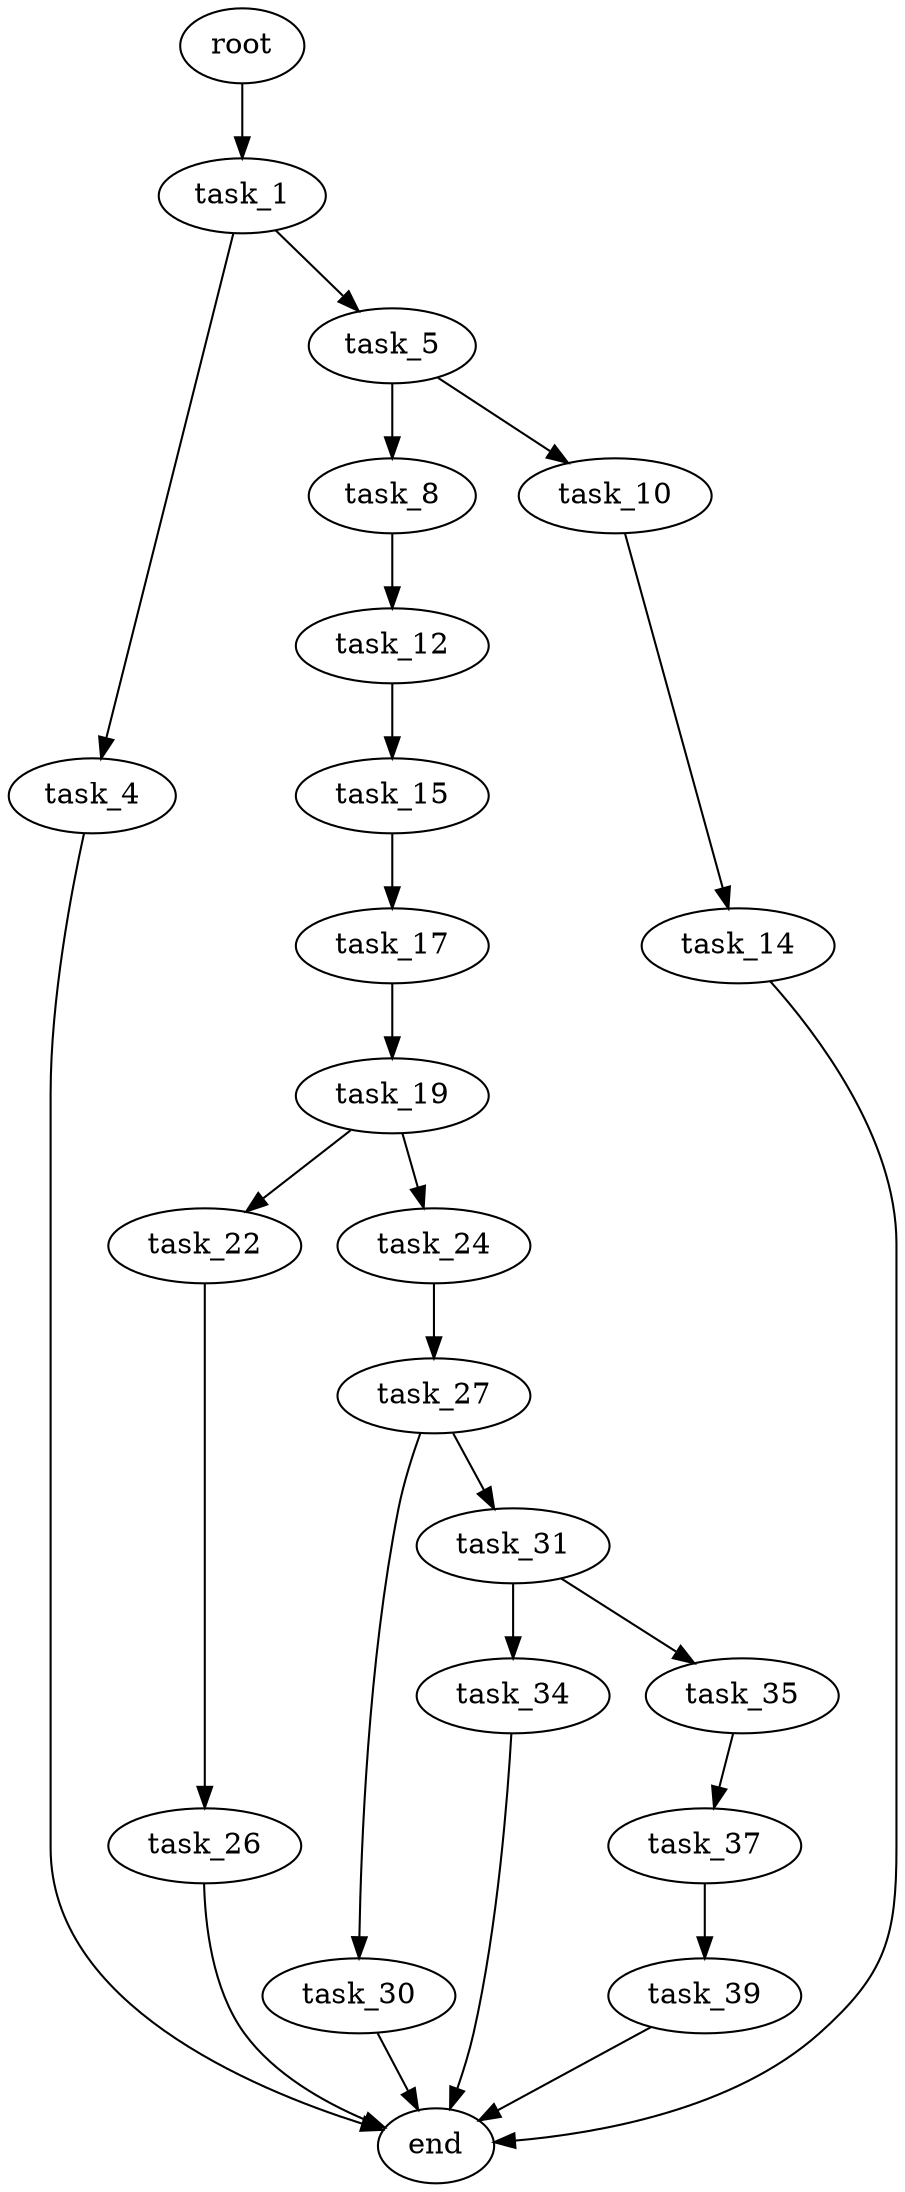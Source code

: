 digraph G {
  root [size="0.000000"];
  task_1 [size="1300528962332.000000"];
  task_4 [size="33191424368.000000"];
  task_5 [size="616808031201.000000"];
  task_8 [size="68719476736.000000"];
  task_10 [size="231928233984.000000"];
  task_12 [size="31957808084.000000"];
  task_14 [size="8589934592.000000"];
  task_15 [size="516853726.000000"];
  task_17 [size="8589934592.000000"];
  task_19 [size="68719476736.000000"];
  task_22 [size="127097070606.000000"];
  task_24 [size="12482600801.000000"];
  task_26 [size="368293445632.000000"];
  task_27 [size="18406215940.000000"];
  task_30 [size="18406048177.000000"];
  task_31 [size="444319239264.000000"];
  task_34 [size="1440246101.000000"];
  task_35 [size="3852780833.000000"];
  task_37 [size="182946487968.000000"];
  task_39 [size="30540183574.000000"];
  end [size="0.000000"];

  root -> task_1 [size="1.000000"];
  task_1 -> task_4 [size="838860800.000000"];
  task_1 -> task_5 [size="838860800.000000"];
  task_4 -> end [size="1.000000"];
  task_5 -> task_8 [size="838860800.000000"];
  task_5 -> task_10 [size="838860800.000000"];
  task_8 -> task_12 [size="134217728.000000"];
  task_10 -> task_14 [size="301989888.000000"];
  task_12 -> task_15 [size="838860800.000000"];
  task_14 -> end [size="1.000000"];
  task_15 -> task_17 [size="33554432.000000"];
  task_17 -> task_19 [size="33554432.000000"];
  task_19 -> task_22 [size="134217728.000000"];
  task_19 -> task_24 [size="134217728.000000"];
  task_22 -> task_26 [size="301989888.000000"];
  task_24 -> task_27 [size="411041792.000000"];
  task_26 -> end [size="1.000000"];
  task_27 -> task_30 [size="679477248.000000"];
  task_27 -> task_31 [size="679477248.000000"];
  task_30 -> end [size="1.000000"];
  task_31 -> task_34 [size="301989888.000000"];
  task_31 -> task_35 [size="301989888.000000"];
  task_34 -> end [size="1.000000"];
  task_35 -> task_37 [size="301989888.000000"];
  task_37 -> task_39 [size="209715200.000000"];
  task_39 -> end [size="1.000000"];
}
